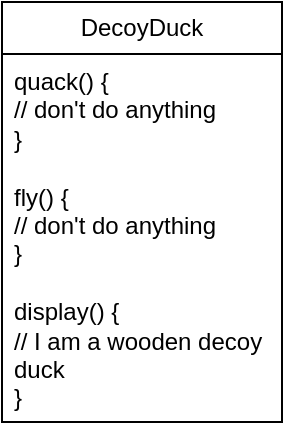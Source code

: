 <mxfile version="21.6.6" type="device">
  <diagram name="Page-1" id="bugg03VAddI8MreyXM6e">
    <mxGraphModel dx="996" dy="581" grid="1" gridSize="10" guides="1" tooltips="1" connect="1" arrows="1" fold="1" page="1" pageScale="1" pageWidth="850" pageHeight="1100" math="0" shadow="0">
      <root>
        <mxCell id="0" />
        <mxCell id="1" parent="0" />
        <mxCell id="T1VgSJMy75AFHIeZju6J-2" value="DecoyDuck" style="swimlane;fontStyle=0;childLayout=stackLayout;horizontal=1;startSize=26;fillColor=none;horizontalStack=0;resizeParent=1;resizeParentMax=0;resizeLast=0;collapsible=1;marginBottom=0;whiteSpace=wrap;html=1;" vertex="1" parent="1">
          <mxGeometry x="320" y="120" width="140" height="210" as="geometry" />
        </mxCell>
        <mxCell id="T1VgSJMy75AFHIeZju6J-3" value="quack() {&lt;br&gt;// don&#39;t do anything&lt;br&gt;}&lt;br&gt;&lt;br&gt;fly() {&lt;br&gt;// don&#39;t do anything&lt;br&gt;}&lt;br&gt;&lt;br&gt;display() {&lt;br&gt;// I am a wooden decoy duck&lt;br&gt;}" style="text;strokeColor=none;fillColor=none;align=left;verticalAlign=top;spacingLeft=4;spacingRight=4;overflow=hidden;rotatable=0;points=[[0,0.5],[1,0.5]];portConstraint=eastwest;whiteSpace=wrap;html=1;" vertex="1" parent="T1VgSJMy75AFHIeZju6J-2">
          <mxGeometry y="26" width="140" height="184" as="geometry" />
        </mxCell>
      </root>
    </mxGraphModel>
  </diagram>
</mxfile>
